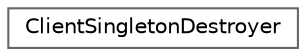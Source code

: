 digraph "Graphical Class Hierarchy"
{
 // LATEX_PDF_SIZE
  bgcolor="transparent";
  edge [fontname=Helvetica,fontsize=10,labelfontname=Helvetica,labelfontsize=10];
  node [fontname=Helvetica,fontsize=10,shape=box,height=0.2,width=0.4];
  rankdir="LR";
  Node0 [id="Node000000",label="ClientSingletonDestroyer",height=0.2,width=0.4,color="grey40", fillcolor="white", style="filled",URL="$class_client_singleton_destroyer.html",tooltip="Разрушитель Singleton для корректного удаления ClientSingleton."];
}
